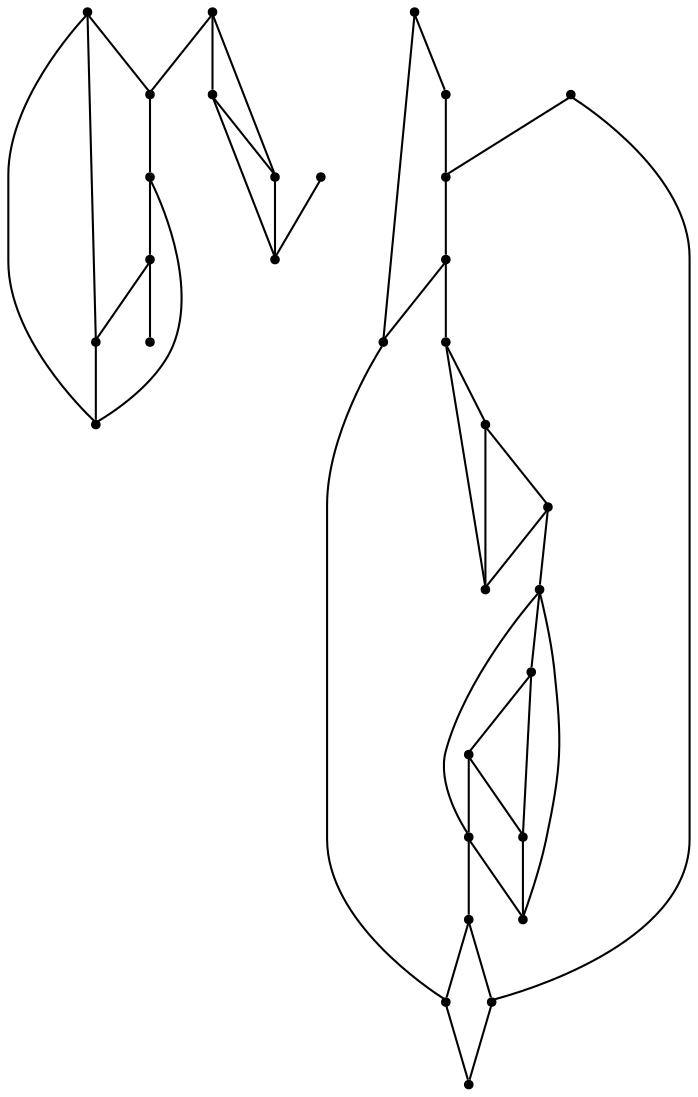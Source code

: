 graph {
  node [shape=point,comment="{\"directed\":false,\"doi\":\"10.1007/978-3-030-04414-5_34\",\"figure\":\"4 (3)\"}"]

  v0 [pos="1174.9069787576482,334.9629459973621"]
  v1 [pos="1106.3939560511308,369.22114385497184"]
  v2 [pos="1140.6515166132815,300.7110592128617"]
  v3 [pos="1140.6515166132815,334.9629459973621"]
  v4 [pos="1106.3939560511308,300.7110592128617"]
  v5 [pos="1106.3939560511308,266.45286135525197"]
  v6 [pos="1106.3939560511308,334.96294599736217"]
  v7 [pos="1106.3939560511308,403.4752721037252"]
  v8 [pos="1106.3939560511308,437.73226974466047"]
  v9 [pos="1072.1416415334402,471.98535674583536"]
  v10 [pos="1072.1416415334402,437.73226974466047"]
  v11 [pos="1037.8861475948645,471.98535674583536"]
  v12 [pos="969.3762884121273,257.8913740330603"]
  v13 [pos="969.3762884121273,463.4216279593908"]
  v14 [pos="798.0979761727149,463.4216279593908"]
  v15 [pos="969.3762884121273,497.6745559914698"]
  v16 [pos="900.8643626058151,292.1443020651392"]
  v17 [pos="935.1187914383944,326.4014586751705"]
  v18 [pos="900.8643626058151,326.4014586751705"]
  v19 [pos="866.6089004614485,292.14430206513924"]
  v20 [pos="866.6089004614483,326.4014586751705"]
  v21 [pos="832.3534383170817,292.1443020651392"]
  v22 [pos="866.6089004614483,360.65438670724944"]
  v23 [pos="832.3534383170817,257.8913740330603"]
  v24 [pos="763.8425140283481,257.8913740330603"]
  v25 [pos="763.8425140283481,292.1443020651392"]
  v26 [pos="832.3534383170817,360.65438670724944"]
  v27 [pos="832.3534383170817,394.91154331728063"]
  v28 [pos="798.0979761727149,429.1644713493596"]
  v29 [pos="798.0979761727149,394.91154331728063"]
  v30 [pos="763.8425140283481,463.4216279593908"]
  v31 [pos="763.8425140283481,497.6745559914698"]

  v0 -- v2 [id="-1",pos="1174.9069787576482,334.9629459973621 1174.9080597607492,300.7110592128617 1174.9080597607492,300.7110592128617 1174.9080597607492,300.7110592128617 1140.6515166132815,300.7110592128617 1140.6515166132815,300.7110592128617 1140.6515166132815,300.7110592128617"]
  v31 -- v15 [id="-2",pos="763.8425140283481,497.6745559914698 969.3762884121273,497.6745559914698 969.3762884121273,497.6745559914698 969.3762884121273,497.6745559914698"]
  v30 -- v25 [id="-3",pos="763.8425140283481,463.4216279593908 763.8425140283481,292.1443020651392 763.8425140283481,292.1443020651392 763.8425140283481,292.1443020651392"]
  v25 -- v24 [id="-4",pos="763.8425140283481,292.1443020651392 763.8425140283481,257.8913740330603 763.8425140283481,257.8913740330603 763.8425140283481,257.8913740330603"]
  v0 -- v1 [id="-5",pos="1174.9069787576482,334.9629459973621 1174.9080597607492,369.22114385497184 1174.9080597607492,369.22114385497184 1174.9080597607492,369.22114385497184 1106.3939560511308,369.22114385497184 1106.3939560511308,369.22114385497184 1106.3939560511308,369.22114385497184"]
  v14 -- v28 [id="-6",pos="798.0979761727149,463.4216279593908 798.0979761727149,429.1644713493596 798.0979761727149,429.1644713493596 798.0979761727149,429.1644713493596"]
  v14 -- v30 [id="-7",pos="798.0979761727149,463.4216279593908 763.8425140283481,463.4216279593908 763.8425140283481,463.4216279593908 763.8425140283481,463.4216279593908"]
  v28 -- v29 [id="-8",pos="798.0979761727149,429.1644713493596 798.0979761727149,394.91154331728063 798.0979761727149,394.91154331728063 798.0979761727149,394.91154331728063"]
  v29 -- v26 [id="-9",pos="798.0979761727149,394.91154331728063 798.0979761727149,360.65334545967096 798.0979761727149,360.65334545967096 798.0979761727149,360.65334545967096 832.3534383170817,360.65438670724944 832.3534383170817,360.65438670724944 832.3534383170817,360.65438670724944"]
  v29 -- v27 [id="-10",pos="798.0979761727149,394.91154331728063 832.3534383170817,394.91154331728063 832.3534383170817,394.91154331728063 832.3534383170817,394.91154331728063"]
  v31 -- v30 [id="-11",pos="763.8425140283481,497.6745559914698 763.8425140283481,463.4216279593908 763.8425140283481,463.4216279593908 763.8425140283481,463.4216279593908"]
  v2 -- v3 [id="-12",pos="1140.6515166132815,300.7110592128617 1140.6515166132815,334.9629459973621 1140.6515166132815,334.9629459973621 1140.6515166132815,334.9629459973621"]
  v3 -- v0 [id="-13",pos="1140.6515166132815,334.9629459973621 1174.9069787576482,334.9629459973621 1174.9069787576482,334.9629459973621 1174.9069787576482,334.9629459973621"]
  v4 -- v2 [id="-14",pos="1106.3939560511308,300.7110592128617 1140.6515166132815,300.7110592128617 1140.6515166132815,300.7110592128617 1140.6515166132815,300.7110592128617"]
  v28 -- v27 [id="-15",pos="798.0979761727149,429.1644713493596 832.3534383170817,429.1634301017811 832.3534383170817,429.1634301017811 832.3534383170817,429.1634301017811 832.3534383170817,394.91154331728063 832.3534383170817,394.91154331728063 832.3534383170817,394.91154331728063"]
  v26 -- v22 [id="-16",pos="832.3534383170817,360.65438670724944 866.6089004614483,360.65438670724944 866.6089004614483,360.65438670724944 866.6089004614483,360.65438670724944"]
  v26 -- v27 [id="-17",pos="832.3534383170817,360.65438670724944 832.3534383170817,394.91154331728063 832.3534383170817,394.91154331728063 832.3534383170817,394.91154331728063"]
  v21 -- v25 [id="-18",pos="832.3534383170817,292.1443020651392 763.8425140283481,292.1443020651392 763.8425140283481,292.1443020651392 763.8425140283481,292.1443020651392"]
  v21 -- v23 [id="-19",pos="832.3534383170817,292.1443020651392 832.3534383170817,257.8913740330603 832.3534383170817,257.8913740330603 832.3534383170817,257.8913740330603"]
  v23 -- v24 [id="-20",pos="832.3534383170817,257.8913740330603 763.8425140283481,257.8913740330603 763.8425140283481,257.8913740330603 763.8425140283481,257.8913740330603"]
  v23 -- v12 [id="-21",pos="832.3534383170817,257.8913740330603 969.3762884121273,257.8913740330603 969.3762884121273,257.8913740330603 969.3762884121273,257.8913740330603"]
  v4 -- v5 [id="-22",pos="1106.3939560511308,300.7110592128617 1106.3939560511308,266.45286135525197 1106.3939560511308,266.45286135525197 1106.3939560511308,266.45286135525197"]
  v6 -- v3 [id="-23",pos="1106.3939560511308,334.96294599736217 1140.6515166132815,334.9629459973621 1140.6515166132815,334.9629459973621 1140.6515166132815,334.9629459973621"]
  v6 -- v4 [id="-24",pos="1106.3939560511308,334.96294599736217 1106.3939560511308,300.7110592128617 1106.3939560511308,300.7110592128617 1106.3939560511308,300.7110592128617"]
  v1 -- v6 [id="-25",pos="1106.3939560511308,369.22114385497184 1106.3939560511308,334.96294599736217 1106.3939560511308,334.96294599736217 1106.3939560511308,334.96294599736217"]
  v22 -- v17 [id="-26",pos="866.6089004614483,360.65438670724944 935.1198247501819,360.65334545967096 935.1198247501819,360.65334545967096 935.1198247501819,360.65334545967096 935.1187914383944,326.4014586751705 935.1187914383944,326.4014586751705 935.1187914383944,326.4014586751705"]
  v20 -- v22 [id="-27",pos="866.6089004614483,326.4014586751705 866.6089004614483,360.65438670724944 866.6089004614483,360.65438670724944 866.6089004614483,360.65438670724944"]
  v19 -- v21 [id="-28",pos="866.6089004614485,292.14430206513924 832.3534383170817,292.1443020651392 832.3534383170817,292.1443020651392 832.3534383170817,292.1443020651392"]
  v18 -- v20 [id="-29",pos="900.8643626058151,326.4014586751705 866.6089004614483,326.4014586751705 866.6089004614483,326.4014586751705 866.6089004614483,326.4014586751705"]
  v16 -- v18 [id="-30",pos="900.8643626058151,292.1443020651392 900.8643626058151,326.4014586751705 900.8643626058151,326.4014586751705 900.8643626058151,326.4014586751705"]
  v16 -- v19 [id="-31",pos="900.8643626058151,292.1443020651392 866.6089004614485,292.14430206513924 866.6089004614485,292.14430206513924 866.6089004614485,292.14430206513924"]
  v19 -- v20 [id="-32",pos="866.6089004614485,292.14430206513924 866.6089004614483,326.4014586751705 866.6089004614483,326.4014586751705 866.6089004614483,326.4014586751705"]
  v17 -- v16 [id="-33",pos="935.1187914383944,326.4014586751705 935.1198247501819,292.1474576016939 935.1198247501819,292.1474576016939 935.1198247501819,292.1474576016939 900.8643626058151,292.1443020651392 900.8643626058151,292.1443020651392 900.8643626058151,292.1443020651392"]
  v17 -- v18 [id="-34",pos="935.1187914383944,326.4014586751705 900.8643626058151,326.4014586751705 900.8643626058151,326.4014586751705 900.8643626058151,326.4014586751705"]
  v7 -- v1 [id="-35",pos="1106.3939560511308,403.4752721037252 1106.3939560511308,369.22114385497184 1106.3939560511308,369.22114385497184 1106.3939560511308,369.22114385497184"]
  v8 -- v7 [id="-36",pos="1106.3939560511308,437.73226974466047 1106.3939560511308,403.4752721037252 1106.3939560511308,403.4752721037252 1106.3939560511308,403.4752721037252"]
  v8 -- v9 [id="-37",pos="1106.3939560511308,437.73226974466047 1106.3929386364475,471.9862708181371 1106.3929386364475,471.9862708181371 1106.3929386364475,471.9862708181371 1072.1416415334402,471.98535674583536 1072.1416415334402,471.98535674583536 1072.1416415334402,471.98535674583536"]
  v15 -- v13 [id="-38",pos="969.3762884121273,497.6745559914698 969.3762884121273,463.4216279593908 969.3762884121273,463.4216279593908 969.3762884121273,463.4216279593908"]
  v12 -- v13 [id="-39",pos="969.3762884121273,257.8913740330603 969.3762884121273,463.4216279593908 969.3762884121273,463.4216279593908 969.3762884121273,463.4216279593908"]
  v13 -- v14 [id="-40",pos="969.3762884121273,463.4216279593908 798.0979761727149,463.4216279593908 798.0979761727149,463.4216279593908 798.0979761727149,463.4216279593908"]
  v7 -- v10 [id="-41",pos="1106.3939560511308,403.4752721037252 1072.141673327649,403.4803511663408 1072.141673327649,403.4803511663408 1072.141673327649,403.4803511663408 1072.1416415334402,437.73226974466047 1072.1416415334402,437.73226974466047 1072.1416415334402,437.73226974466047"]
  v11 -- v9 [id="-42",pos="1037.8861475948645,471.98535674583536 1072.1416415334402,471.98535674583536 1072.1416415334402,471.98535674583536 1072.1416415334402,471.98535674583536"]
  v9 -- v10 [id="-43",pos="1072.1416415334402,471.98535674583536 1072.1416415334402,437.73226974466047 1072.1416415334402,437.73226974466047 1072.1416415334402,437.73226974466047"]
  v10 -- v8 [id="-44",pos="1072.1416415334402,437.73226974466047 1106.3939560511308,437.73226974466047 1106.3939560511308,437.73226974466047 1106.3939560511308,437.73226974466047"]
  v22 -- v19 [id="-54",pos="866.6089004614483,360.65438670724944 866.6089004614485,292.14430206513924 866.6089004614485,292.14430206513924 866.6089004614485,292.14430206513924"]
}